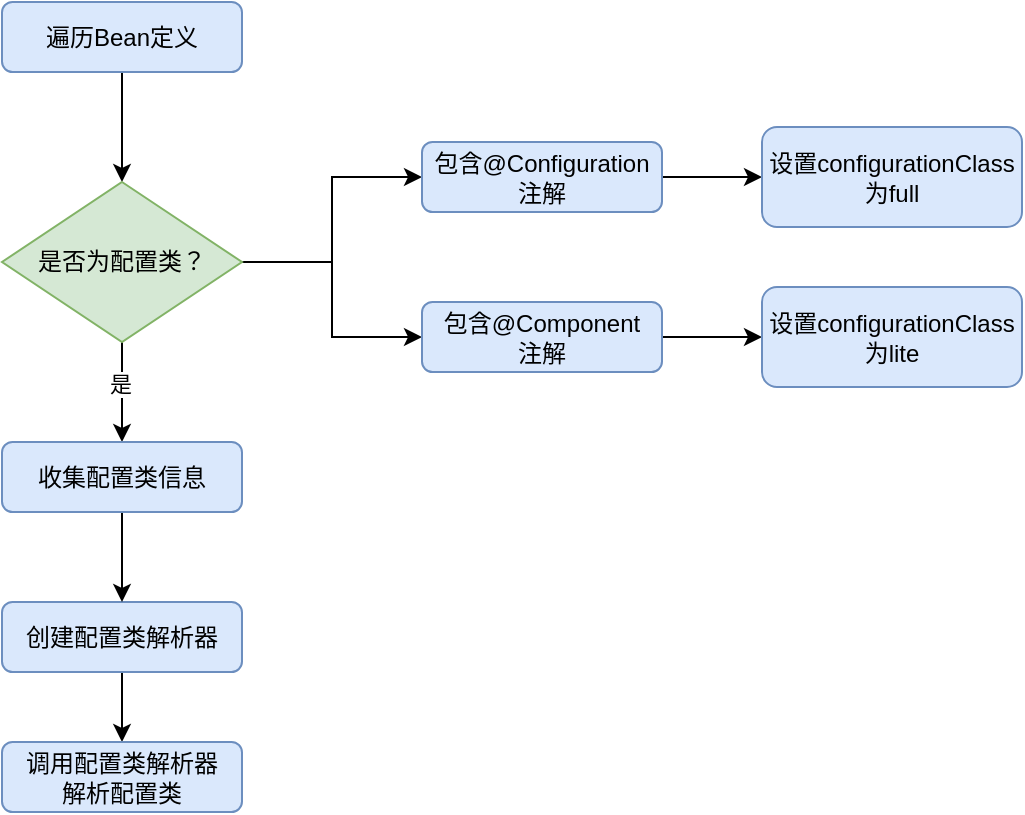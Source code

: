 <mxfile version="16.1.2" type="device" pages="4"><diagram id="br3nsMJGTnJtaC6n1hl5" name="配置类处理器"><mxGraphModel dx="1106" dy="852" grid="1" gridSize="10" guides="1" tooltips="1" connect="1" arrows="1" fold="1" page="1" pageScale="1" pageWidth="827" pageHeight="1169" math="0" shadow="0"><root><mxCell id="0"/><mxCell id="1" parent="0"/><mxCell id="GgrABkeljN6ijg2YVbBm-7" style="edgeStyle=orthogonalEdgeStyle;rounded=0;orthogonalLoop=1;jettySize=auto;html=1;exitX=0.5;exitY=1;exitDx=0;exitDy=0;entryX=0.5;entryY=0;entryDx=0;entryDy=0;" edge="1" parent="1" source="GgrABkeljN6ijg2YVbBm-5" target="GgrABkeljN6ijg2YVbBm-6"><mxGeometry relative="1" as="geometry"/></mxCell><mxCell id="GgrABkeljN6ijg2YVbBm-5" value="遍历Bean定义" style="rounded=1;whiteSpace=wrap;html=1;fillColor=#dae8fc;strokeColor=#6c8ebf;" vertex="1" parent="1"><mxGeometry x="200" y="230" width="120" height="35" as="geometry"/></mxCell><mxCell id="GgrABkeljN6ijg2YVbBm-10" style="edgeStyle=orthogonalEdgeStyle;rounded=0;orthogonalLoop=1;jettySize=auto;html=1;exitX=0.5;exitY=1;exitDx=0;exitDy=0;entryX=0.5;entryY=0;entryDx=0;entryDy=0;" edge="1" parent="1" source="GgrABkeljN6ijg2YVbBm-6" target="GgrABkeljN6ijg2YVbBm-9"><mxGeometry relative="1" as="geometry"/></mxCell><mxCell id="GgrABkeljN6ijg2YVbBm-12" value="是" style="edgeLabel;html=1;align=center;verticalAlign=middle;resizable=0;points=[];" vertex="1" connectable="0" parent="GgrABkeljN6ijg2YVbBm-10"><mxGeometry x="-0.16" y="-1" relative="1" as="geometry"><mxPoint as="offset"/></mxGeometry></mxCell><mxCell id="GgrABkeljN6ijg2YVbBm-13" style="edgeStyle=orthogonalEdgeStyle;rounded=0;orthogonalLoop=1;jettySize=auto;html=1;exitX=1;exitY=0.5;exitDx=0;exitDy=0;entryX=0;entryY=0.5;entryDx=0;entryDy=0;" edge="1" parent="1" source="GgrABkeljN6ijg2YVbBm-6" target="GgrABkeljN6ijg2YVbBm-19"><mxGeometry relative="1" as="geometry"><mxPoint x="390" y="360" as="targetPoint"/></mxGeometry></mxCell><mxCell id="GgrABkeljN6ijg2YVbBm-20" style="edgeStyle=orthogonalEdgeStyle;rounded=0;orthogonalLoop=1;jettySize=auto;html=1;exitX=1;exitY=0.5;exitDx=0;exitDy=0;entryX=0;entryY=0.5;entryDx=0;entryDy=0;" edge="1" parent="1" source="GgrABkeljN6ijg2YVbBm-6" target="GgrABkeljN6ijg2YVbBm-17"><mxGeometry relative="1" as="geometry"/></mxCell><mxCell id="GgrABkeljN6ijg2YVbBm-6" value="是否为配置类？" style="rhombus;whiteSpace=wrap;html=1;fillColor=#d5e8d4;strokeColor=#82b366;" vertex="1" parent="1"><mxGeometry x="200" y="320" width="120" height="80" as="geometry"/></mxCell><mxCell id="Jji2H1DVmuzodYVEqPCD-4" style="edgeStyle=orthogonalEdgeStyle;rounded=0;orthogonalLoop=1;jettySize=auto;html=1;exitX=0.5;exitY=1;exitDx=0;exitDy=0;" edge="1" parent="1" source="GgrABkeljN6ijg2YVbBm-8" target="Jji2H1DVmuzodYVEqPCD-3"><mxGeometry relative="1" as="geometry"/></mxCell><mxCell id="GgrABkeljN6ijg2YVbBm-8" value="创建配置类解析器" style="rounded=1;whiteSpace=wrap;html=1;fillColor=#dae8fc;strokeColor=#6c8ebf;" vertex="1" parent="1"><mxGeometry x="200" y="530" width="120" height="35" as="geometry"/></mxCell><mxCell id="GgrABkeljN6ijg2YVbBm-11" style="edgeStyle=orthogonalEdgeStyle;rounded=0;orthogonalLoop=1;jettySize=auto;html=1;exitX=0.5;exitY=1;exitDx=0;exitDy=0;" edge="1" parent="1" source="GgrABkeljN6ijg2YVbBm-9" target="GgrABkeljN6ijg2YVbBm-8"><mxGeometry relative="1" as="geometry"/></mxCell><mxCell id="GgrABkeljN6ijg2YVbBm-9" value="收集配置类信息" style="rounded=1;whiteSpace=wrap;html=1;fillColor=#dae8fc;strokeColor=#6c8ebf;" vertex="1" parent="1"><mxGeometry x="200" y="450" width="120" height="35" as="geometry"/></mxCell><mxCell id="GgrABkeljN6ijg2YVbBm-22" style="edgeStyle=orthogonalEdgeStyle;rounded=0;orthogonalLoop=1;jettySize=auto;html=1;exitX=1;exitY=0.5;exitDx=0;exitDy=0;entryX=0;entryY=0.5;entryDx=0;entryDy=0;" edge="1" parent="1" source="GgrABkeljN6ijg2YVbBm-17" target="GgrABkeljN6ijg2YVbBm-21"><mxGeometry relative="1" as="geometry"/></mxCell><mxCell id="GgrABkeljN6ijg2YVbBm-17" value="包含@Configuration注解" style="rounded=1;whiteSpace=wrap;html=1;fillColor=#dae8fc;strokeColor=#6c8ebf;" vertex="1" parent="1"><mxGeometry x="410" y="300" width="120" height="35" as="geometry"/></mxCell><mxCell id="GgrABkeljN6ijg2YVbBm-24" style="edgeStyle=orthogonalEdgeStyle;rounded=0;orthogonalLoop=1;jettySize=auto;html=1;exitX=1;exitY=0.5;exitDx=0;exitDy=0;entryX=0;entryY=0.5;entryDx=0;entryDy=0;" edge="1" parent="1" source="GgrABkeljN6ijg2YVbBm-19" target="GgrABkeljN6ijg2YVbBm-23"><mxGeometry relative="1" as="geometry"/></mxCell><mxCell id="GgrABkeljN6ijg2YVbBm-19" value="包含@Component&lt;br&gt;注解" style="rounded=1;whiteSpace=wrap;html=1;fillColor=#dae8fc;strokeColor=#6c8ebf;" vertex="1" parent="1"><mxGeometry x="410" y="380" width="120" height="35" as="geometry"/></mxCell><mxCell id="GgrABkeljN6ijg2YVbBm-21" value="设置configurationClass为full" style="rounded=1;whiteSpace=wrap;html=1;fillColor=#dae8fc;strokeColor=#6c8ebf;" vertex="1" parent="1"><mxGeometry x="580" y="292.5" width="130" height="50" as="geometry"/></mxCell><mxCell id="GgrABkeljN6ijg2YVbBm-23" value="设置configurationClass为lite" style="rounded=1;whiteSpace=wrap;html=1;fillColor=#dae8fc;strokeColor=#6c8ebf;" vertex="1" parent="1"><mxGeometry x="580" y="372.5" width="130" height="50" as="geometry"/></mxCell><mxCell id="Jji2H1DVmuzodYVEqPCD-3" value="调用配置类解析器&lt;br&gt;解析配置类" style="rounded=1;whiteSpace=wrap;html=1;fillColor=#dae8fc;strokeColor=#6c8ebf;" vertex="1" parent="1"><mxGeometry x="200" y="600" width="120" height="35" as="geometry"/></mxCell></root></mxGraphModel></diagram><diagram id="w5ddHeTT-Ap6Zf4aIC-x" name="配置类解析器"><mxGraphModel dx="1106" dy="852" grid="1" gridSize="10" guides="1" tooltips="1" connect="1" arrows="1" fold="1" page="1" pageScale="1" pageWidth="827" pageHeight="1169" math="0" shadow="0"><root><mxCell id="GXLhdnxUHi7r-mrUCkFe-0"/><mxCell id="GXLhdnxUHi7r-mrUCkFe-1" parent="GXLhdnxUHi7r-mrUCkFe-0"/><mxCell id="yXRd40JRo56qySUwkgqe-5" style="edgeStyle=orthogonalEdgeStyle;rounded=0;orthogonalLoop=1;jettySize=auto;html=1;exitX=0;exitY=0.5;exitDx=0;exitDy=0;" edge="1" parent="GXLhdnxUHi7r-mrUCkFe-1" source="yXRd40JRo56qySUwkgqe-0" target="yXRd40JRo56qySUwkgqe-3"><mxGeometry relative="1" as="geometry"/></mxCell><mxCell id="yXRd40JRo56qySUwkgqe-6" value="是" style="edgeLabel;html=1;align=center;verticalAlign=middle;resizable=0;points=[];" vertex="1" connectable="0" parent="yXRd40JRo56qySUwkgqe-5"><mxGeometry x="-0.114" y="-1" relative="1" as="geometry"><mxPoint as="offset"/></mxGeometry></mxCell><mxCell id="yXRd40JRo56qySUwkgqe-9" style="edgeStyle=orthogonalEdgeStyle;rounded=0;orthogonalLoop=1;jettySize=auto;html=1;exitX=0.5;exitY=1;exitDx=0;exitDy=0;entryX=0.5;entryY=0;entryDx=0;entryDy=0;" edge="1" parent="GXLhdnxUHi7r-mrUCkFe-1" source="yXRd40JRo56qySUwkgqe-0" target="yXRd40JRo56qySUwkgqe-7"><mxGeometry relative="1" as="geometry"/></mxCell><mxCell id="yXRd40JRo56qySUwkgqe-2" style="edgeStyle=orthogonalEdgeStyle;rounded=0;orthogonalLoop=1;jettySize=auto;html=1;exitX=0.5;exitY=1;exitDx=0;exitDy=0;entryX=0.5;entryY=0;entryDx=0;entryDy=0;" edge="1" parent="GXLhdnxUHi7r-mrUCkFe-1" source="yXRd40JRo56qySUwkgqe-1" target="yXRd40JRo56qySUwkgqe-0"><mxGeometry relative="1" as="geometry"/></mxCell><mxCell id="yXRd40JRo56qySUwkgqe-1" value="解析配置类" style="rounded=1;whiteSpace=wrap;html=1;fillColor=#dae8fc;strokeColor=#6c8ebf;" vertex="1" parent="GXLhdnxUHi7r-mrUCkFe-1"><mxGeometry x="220" y="400" width="120" height="35" as="geometry"/></mxCell><mxCell id="yXRd40JRo56qySUwkgqe-3" value="结束" style="ellipse;whiteSpace=wrap;html=1;fillColor=#fff2cc;strokeColor=#d6b656;" vertex="1" parent="GXLhdnxUHi7r-mrUCkFe-1"><mxGeometry x="110" y="485" width="50" height="50" as="geometry"/></mxCell><mxCell id="yXRd40JRo56qySUwkgqe-10" style="edgeStyle=orthogonalEdgeStyle;rounded=0;orthogonalLoop=1;jettySize=auto;html=1;exitX=1;exitY=0.5;exitDx=0;exitDy=0;" edge="1" parent="GXLhdnxUHi7r-mrUCkFe-1" source="yXRd40JRo56qySUwkgqe-7" target="yXRd40JRo56qySUwkgqe-11"><mxGeometry relative="1" as="geometry"><mxPoint x="410" y="608" as="targetPoint"/></mxGeometry></mxCell><mxCell id="uItFUsD5YoMyTdBZ9-9u-8" style="edgeStyle=orthogonalEdgeStyle;rounded=0;orthogonalLoop=1;jettySize=auto;html=1;exitX=0.5;exitY=1;exitDx=0;exitDy=0;entryX=0.5;entryY=0;entryDx=0;entryDy=0;" edge="1" parent="GXLhdnxUHi7r-mrUCkFe-1" source="yXRd40JRo56qySUwkgqe-7" target="uItFUsD5YoMyTdBZ9-9u-7"><mxGeometry relative="1" as="geometry"/></mxCell><mxCell id="yXRd40JRo56qySUwkgqe-7" value="解析内部类" style="rounded=1;whiteSpace=wrap;html=1;fillColor=#dae8fc;strokeColor=#6c8ebf;" vertex="1" parent="GXLhdnxUHi7r-mrUCkFe-1"><mxGeometry x="220" y="590" width="120" height="35" as="geometry"/></mxCell><mxCell id="yXRd40JRo56qySUwkgqe-0" value="判断该类是否应该跳过解析" style="rhombus;whiteSpace=wrap;html=1;fillColor=#d5e8d4;strokeColor=#82b366;" vertex="1" parent="GXLhdnxUHi7r-mrUCkFe-1"><mxGeometry x="230" y="470" width="100" height="80" as="geometry"/></mxCell><mxCell id="uItFUsD5YoMyTdBZ9-9u-2" value="否" style="edgeStyle=orthogonalEdgeStyle;rounded=0;orthogonalLoop=1;jettySize=auto;html=1;exitX=1;exitY=0.5;exitDx=0;exitDy=0;" edge="1" parent="GXLhdnxUHi7r-mrUCkFe-1" source="yXRd40JRo56qySUwkgqe-11" target="uItFUsD5YoMyTdBZ9-9u-1"><mxGeometry relative="1" as="geometry"/></mxCell><mxCell id="uItFUsD5YoMyTdBZ9-9u-5" style="edgeStyle=orthogonalEdgeStyle;rounded=0;orthogonalLoop=1;jettySize=auto;html=1;exitX=0.5;exitY=0;exitDx=0;exitDy=0;entryX=1;entryY=0.5;entryDx=0;entryDy=0;" edge="1" parent="GXLhdnxUHi7r-mrUCkFe-1" source="yXRd40JRo56qySUwkgqe-11" target="yXRd40JRo56qySUwkgqe-1"><mxGeometry relative="1" as="geometry"/></mxCell><mxCell id="uItFUsD5YoMyTdBZ9-9u-6" value="是" style="edgeLabel;html=1;align=center;verticalAlign=middle;resizable=0;points=[];" vertex="1" connectable="0" parent="uItFUsD5YoMyTdBZ9-9u-5"><mxGeometry x="-0.493" y="1" relative="1" as="geometry"><mxPoint as="offset"/></mxGeometry></mxCell><mxCell id="yXRd40JRo56qySUwkgqe-11" value="判断内部类是否为配置类" style="rhombus;whiteSpace=wrap;html=1;fillColor=#d5e8d4;strokeColor=#82b366;" vertex="1" parent="GXLhdnxUHi7r-mrUCkFe-1"><mxGeometry x="410" y="567.5" width="100" height="80" as="geometry"/></mxCell><mxCell id="uItFUsD5YoMyTdBZ9-9u-1" value="结束" style="ellipse;whiteSpace=wrap;html=1;fillColor=#fff2cc;strokeColor=#d6b656;" vertex="1" parent="GXLhdnxUHi7r-mrUCkFe-1"><mxGeometry x="570" y="582.5" width="50" height="50" as="geometry"/></mxCell><mxCell id="uItFUsD5YoMyTdBZ9-9u-10" style="edgeStyle=orthogonalEdgeStyle;rounded=0;orthogonalLoop=1;jettySize=auto;html=1;exitX=1;exitY=0.5;exitDx=0;exitDy=0;entryX=0;entryY=0.5;entryDx=0;entryDy=0;" edge="1" parent="GXLhdnxUHi7r-mrUCkFe-1" source="uItFUsD5YoMyTdBZ9-9u-7" target="uItFUsD5YoMyTdBZ9-9u-9"><mxGeometry relative="1" as="geometry"/></mxCell><mxCell id="uItFUsD5YoMyTdBZ9-9u-20" style="edgeStyle=orthogonalEdgeStyle;rounded=0;orthogonalLoop=1;jettySize=auto;html=1;exitX=0.5;exitY=1;exitDx=0;exitDy=0;entryX=0.5;entryY=0;entryDx=0;entryDy=0;" edge="1" parent="GXLhdnxUHi7r-mrUCkFe-1" source="uItFUsD5YoMyTdBZ9-9u-7" target="uItFUsD5YoMyTdBZ9-9u-18"><mxGeometry relative="1" as="geometry"/></mxCell><mxCell id="uItFUsD5YoMyTdBZ9-9u-7" value="解析ComponentScan注解" style="rounded=1;whiteSpace=wrap;html=1;fillColor=#dae8fc;strokeColor=#6c8ebf;" vertex="1" parent="GXLhdnxUHi7r-mrUCkFe-1"><mxGeometry x="220" y="740" width="120" height="35" as="geometry"/></mxCell><mxCell id="uItFUsD5YoMyTdBZ9-9u-12" style="edgeStyle=orthogonalEdgeStyle;rounded=0;orthogonalLoop=1;jettySize=auto;html=1;exitX=1;exitY=0.5;exitDx=0;exitDy=0;entryX=0;entryY=0.5;entryDx=0;entryDy=0;" edge="1" parent="GXLhdnxUHi7r-mrUCkFe-1" source="uItFUsD5YoMyTdBZ9-9u-9" target="uItFUsD5YoMyTdBZ9-9u-11"><mxGeometry relative="1" as="geometry"/></mxCell><mxCell id="uItFUsD5YoMyTdBZ9-9u-9" value="使用componentScanParser进行解析" style="rounded=1;whiteSpace=wrap;html=1;fillColor=#dae8fc;strokeColor=#6c8ebf;" vertex="1" parent="GXLhdnxUHi7r-mrUCkFe-1"><mxGeometry x="414" y="737.5" width="200" height="40" as="geometry"/></mxCell><mxCell id="uItFUsD5YoMyTdBZ9-9u-14" style="edgeStyle=orthogonalEdgeStyle;rounded=0;orthogonalLoop=1;jettySize=auto;html=1;exitX=0.5;exitY=1;exitDx=0;exitDy=0;" edge="1" parent="GXLhdnxUHi7r-mrUCkFe-1" source="uItFUsD5YoMyTdBZ9-9u-11" target="uItFUsD5YoMyTdBZ9-9u-13"><mxGeometry relative="1" as="geometry"/></mxCell><mxCell id="uItFUsD5YoMyTdBZ9-9u-15" value="否" style="edgeLabel;html=1;align=center;verticalAlign=middle;resizable=0;points=[];" vertex="1" connectable="0" parent="uItFUsD5YoMyTdBZ9-9u-14"><mxGeometry x="-0.067" relative="1" as="geometry"><mxPoint y="1" as="offset"/></mxGeometry></mxCell><mxCell id="uItFUsD5YoMyTdBZ9-9u-16" style="edgeStyle=orthogonalEdgeStyle;rounded=0;orthogonalLoop=1;jettySize=auto;html=1;exitX=0.5;exitY=0;exitDx=0;exitDy=0;entryX=1;entryY=0.5;entryDx=0;entryDy=0;" edge="1" parent="GXLhdnxUHi7r-mrUCkFe-1" source="uItFUsD5YoMyTdBZ9-9u-11" target="yXRd40JRo56qySUwkgqe-1"><mxGeometry relative="1" as="geometry"/></mxCell><mxCell id="uItFUsD5YoMyTdBZ9-9u-17" value="是" style="edgeLabel;html=1;align=center;verticalAlign=middle;resizable=0;points=[];" vertex="1" connectable="0" parent="uItFUsD5YoMyTdBZ9-9u-16"><mxGeometry x="-0.454" y="2" relative="1" as="geometry"><mxPoint y="1" as="offset"/></mxGeometry></mxCell><mxCell id="uItFUsD5YoMyTdBZ9-9u-11" value="得到的BeanDefiniton是否为配置类" style="rhombus;whiteSpace=wrap;html=1;fillColor=#d5e8d4;strokeColor=#82b366;" vertex="1" parent="GXLhdnxUHi7r-mrUCkFe-1"><mxGeometry x="670" y="717.5" width="100" height="80" as="geometry"/></mxCell><mxCell id="uItFUsD5YoMyTdBZ9-9u-13" value="结束" style="ellipse;whiteSpace=wrap;html=1;fillColor=#fff2cc;strokeColor=#d6b656;direction=south;" vertex="1" parent="GXLhdnxUHi7r-mrUCkFe-1"><mxGeometry x="695" y="850" width="50" height="50" as="geometry"/></mxCell><mxCell id="uItFUsD5YoMyTdBZ9-9u-21" style="edgeStyle=orthogonalEdgeStyle;rounded=0;orthogonalLoop=1;jettySize=auto;html=1;exitX=0.5;exitY=1;exitDx=0;exitDy=0;entryX=0.5;entryY=0;entryDx=0;entryDy=0;" edge="1" parent="GXLhdnxUHi7r-mrUCkFe-1" source="uItFUsD5YoMyTdBZ9-9u-18" target="uItFUsD5YoMyTdBZ9-9u-19"><mxGeometry relative="1" as="geometry"/></mxCell><mxCell id="uItFUsD5YoMyTdBZ9-9u-18" value="解析@Import注解" style="rounded=1;whiteSpace=wrap;html=1;fillColor=#dae8fc;strokeColor=#6c8ebf;" vertex="1" parent="GXLhdnxUHi7r-mrUCkFe-1"><mxGeometry x="220" y="830" width="120" height="35" as="geometry"/></mxCell><mxCell id="uItFUsD5YoMyTdBZ9-9u-19" value="解析@Bean注解" style="rounded=1;whiteSpace=wrap;html=1;fillColor=#dae8fc;strokeColor=#6c8ebf;" vertex="1" parent="GXLhdnxUHi7r-mrUCkFe-1"><mxGeometry x="220" y="910" width="120" height="35" as="geometry"/></mxCell></root></mxGraphModel></diagram><diagram id="tktjRxEP2xe4Cb-C2ZbJ" name="ComponentScan注解解析器"><mxGraphModel dx="1106" dy="852" grid="1" gridSize="10" guides="1" tooltips="1" connect="1" arrows="1" fold="1" page="1" pageScale="1" pageWidth="827" pageHeight="1169" math="0" shadow="0"><root><mxCell id="0-WWluSPq3JSB68J0dMI-0"/><mxCell id="0-WWluSPq3JSB68J0dMI-1" parent="0-WWluSPq3JSB68J0dMI-0"/><mxCell id="0-WWluSPq3JSB68J0dMI-4" style="edgeStyle=orthogonalEdgeStyle;rounded=0;orthogonalLoop=1;jettySize=auto;html=1;exitX=0.5;exitY=1;exitDx=0;exitDy=0;entryX=0.5;entryY=0;entryDx=0;entryDy=0;" edge="1" parent="0-WWluSPq3JSB68J0dMI-1" source="0-WWluSPq3JSB68J0dMI-2" target="0-WWluSPq3JSB68J0dMI-3"><mxGeometry relative="1" as="geometry"/></mxCell><mxCell id="0-WWluSPq3JSB68J0dMI-2" value="Bean定义扫描器" style="rounded=1;whiteSpace=wrap;html=1;fillColor=#dae8fc;strokeColor=#6c8ebf;" vertex="1" parent="0-WWluSPq3JSB68J0dMI-1"><mxGeometry x="350" y="130" width="120" height="35" as="geometry"/></mxCell><mxCell id="0-WWluSPq3JSB68J0dMI-5" style="edgeStyle=orthogonalEdgeStyle;rounded=0;orthogonalLoop=1;jettySize=auto;html=1;exitX=0;exitY=0.5;exitDx=0;exitDy=0;entryX=1;entryY=0.5;entryDx=0;entryDy=0;" edge="1" parent="0-WWluSPq3JSB68J0dMI-1" source="0-WWluSPq3JSB68J0dMI-3" target="0-WWluSPq3JSB68J0dMI-6"><mxGeometry relative="1" as="geometry"><mxPoint x="290" y="238" as="targetPoint"/></mxGeometry></mxCell><mxCell id="0-WWluSPq3JSB68J0dMI-15" style="edgeStyle=orthogonalEdgeStyle;rounded=0;orthogonalLoop=1;jettySize=auto;html=1;exitX=0.5;exitY=1;exitDx=0;exitDy=0;" edge="1" parent="0-WWluSPq3JSB68J0dMI-1" source="0-WWluSPq3JSB68J0dMI-3" target="0-WWluSPq3JSB68J0dMI-14"><mxGeometry relative="1" as="geometry"/></mxCell><mxCell id="0-WWluSPq3JSB68J0dMI-3" value="提取注解信息" style="rounded=1;whiteSpace=wrap;html=1;fillColor=#dae8fc;strokeColor=#6c8ebf;" vertex="1" parent="0-WWluSPq3JSB68J0dMI-1"><mxGeometry x="350" y="220" width="120" height="35" as="geometry"/></mxCell><mxCell id="0-WWluSPq3JSB68J0dMI-6" value="" style="whiteSpace=wrap;html=1;fillColor=#dae8fc;connectable=1;recursiveResize=1;imageAspect=1;rotatable=1;allowArrows=1;autosize=0;rounded=1;glass=0;strokeColor=#6c8ebf;sketch=0;shadow=0;" vertex="1" parent="0-WWluSPq3JSB68J0dMI-1"><mxGeometry x="90" y="153.12" width="208.75" height="168.75" as="geometry"/></mxCell><mxCell id="0-WWluSPq3JSB68J0dMI-8" value="scopedProxy" style="rounded=1;whiteSpace=wrap;html=1;fillColor=#f8cecc;strokeColor=#b85450;" vertex="1" parent="0-WWluSPq3JSB68J0dMI-1"><mxGeometry x="200" y="172.49" width="80" height="30" as="geometry"/></mxCell><mxCell id="0-WWluSPq3JSB68J0dMI-9" value="basePackages" style="rounded=1;whiteSpace=wrap;html=1;fillColor=#f8cecc;strokeColor=#b85450;" vertex="1" parent="0-WWluSPq3JSB68J0dMI-1"><mxGeometry x="100" y="172.49" width="90" height="30" as="geometry"/></mxCell><mxCell id="0-WWluSPq3JSB68J0dMI-10" value="includeFilters" style="rounded=1;whiteSpace=wrap;html=1;fillColor=#f8cecc;strokeColor=#b85450;" vertex="1" parent="0-WWluSPq3JSB68J0dMI-1"><mxGeometry x="100" y="222.49" width="90" height="30" as="geometry"/></mxCell><mxCell id="0-WWluSPq3JSB68J0dMI-11" value="excludeFilters" style="rounded=1;whiteSpace=wrap;html=1;fillColor=#f8cecc;strokeColor=#b85450;" vertex="1" parent="0-WWluSPq3JSB68J0dMI-1"><mxGeometry x="195" y="222.49" width="90" height="30" as="geometry"/></mxCell><mxCell id="0-WWluSPq3JSB68J0dMI-12" value="lazyInit" style="rounded=1;whiteSpace=wrap;html=1;fillColor=#f8cecc;strokeColor=#b85450;" vertex="1" parent="0-WWluSPq3JSB68J0dMI-1"><mxGeometry x="100" y="272.49" width="80" height="30" as="geometry"/></mxCell><mxCell id="0-WWluSPq3JSB68J0dMI-17" style="edgeStyle=orthogonalEdgeStyle;rounded=0;orthogonalLoop=1;jettySize=auto;html=1;exitX=0.5;exitY=1;exitDx=0;exitDy=0;entryX=0.5;entryY=0;entryDx=0;entryDy=0;" edge="1" parent="0-WWluSPq3JSB68J0dMI-1" source="0-WWluSPq3JSB68J0dMI-14" target="0LESNtoBhEsUHyFxOU12-0"><mxGeometry relative="1" as="geometry"><mxPoint x="410" y="410" as="targetPoint"/></mxGeometry></mxCell><mxCell id="0-WWluSPq3JSB68J0dMI-14" value="将注解信息配置到扫描器中" style="rounded=1;whiteSpace=wrap;html=1;fillColor=#dae8fc;strokeColor=#6c8ebf;" vertex="1" parent="0-WWluSPq3JSB68J0dMI-1"><mxGeometry x="335" y="321.87" width="150" height="35" as="geometry"/></mxCell><mxCell id="0-WWluSPq3JSB68J0dMI-16" value="调用扫描器" style="rounded=1;whiteSpace=wrap;html=1;fillColor=#dae8fc;strokeColor=#6c8ebf;" vertex="1" parent="0-WWluSPq3JSB68J0dMI-1"><mxGeometry x="347.5" y="480" width="125" height="35" as="geometry"/></mxCell><mxCell id="0LESNtoBhEsUHyFxOU12-1" style="edgeStyle=orthogonalEdgeStyle;rounded=0;orthogonalLoop=1;jettySize=auto;html=1;exitX=0.5;exitY=1;exitDx=0;exitDy=0;entryX=0.5;entryY=0;entryDx=0;entryDy=0;" edge="1" parent="0-WWluSPq3JSB68J0dMI-1" source="0LESNtoBhEsUHyFxOU12-0" target="0-WWluSPq3JSB68J0dMI-16"><mxGeometry relative="1" as="geometry"/></mxCell><mxCell id="0LESNtoBhEsUHyFxOU12-0" value="添加一个默认的excludeFilter和includeFilter" style="rounded=1;whiteSpace=wrap;html=1;fillColor=#dae8fc;strokeColor=#6c8ebf;" vertex="1" parent="0-WWluSPq3JSB68J0dMI-1"><mxGeometry x="292.5" y="410" width="235" height="35" as="geometry"/></mxCell></root></mxGraphModel></diagram><diagram id="aaRJY8-CfXI-fevendwu" name="Bean定义扫描器"><mxGraphModel dx="1106" dy="852" grid="1" gridSize="10" guides="1" tooltips="1" connect="1" arrows="1" fold="1" page="1" pageScale="1" pageWidth="827" pageHeight="1169" math="0" shadow="0"><root><mxCell id="4eEGXmrLkP38rU4YEsUc-0"/><mxCell id="4eEGXmrLkP38rU4YEsUc-1" parent="4eEGXmrLkP38rU4YEsUc-0"/><mxCell id="4eEGXmrLkP38rU4YEsUc-6" style="edgeStyle=orthogonalEdgeStyle;rounded=0;orthogonalLoop=1;jettySize=auto;html=1;exitX=0.5;exitY=1;exitDx=0;exitDy=0;entryX=0.5;entryY=0;entryDx=0;entryDy=0;" edge="1" parent="4eEGXmrLkP38rU4YEsUc-1" source="4eEGXmrLkP38rU4YEsUc-2" target="4eEGXmrLkP38rU4YEsUc-3"><mxGeometry relative="1" as="geometry"/></mxCell><mxCell id="4eEGXmrLkP38rU4YEsUc-12" style="edgeStyle=orthogonalEdgeStyle;rounded=0;orthogonalLoop=1;jettySize=auto;html=1;exitX=1;exitY=0.5;exitDx=0;exitDy=0;" edge="1" parent="4eEGXmrLkP38rU4YEsUc-1" source="4eEGXmrLkP38rU4YEsUc-2" target="4eEGXmrLkP38rU4YEsUc-10"><mxGeometry relative="1" as="geometry"/></mxCell><mxCell id="4eEGXmrLkP38rU4YEsUc-2" value="找到所有候选的beanDefinition" style="rounded=1;whiteSpace=wrap;html=1;fillColor=#dae8fc;strokeColor=#6c8ebf;shadow=0;glass=0;sketch=0;" vertex="1" parent="4eEGXmrLkP38rU4YEsUc-1"><mxGeometry x="220" y="160" width="180" height="35" as="geometry"/></mxCell><mxCell id="4eEGXmrLkP38rU4YEsUc-7" style="edgeStyle=orthogonalEdgeStyle;rounded=0;orthogonalLoop=1;jettySize=auto;html=1;exitX=0.5;exitY=1;exitDx=0;exitDy=0;entryX=0.5;entryY=0;entryDx=0;entryDy=0;" edge="1" parent="4eEGXmrLkP38rU4YEsUc-1" source="4eEGXmrLkP38rU4YEsUc-3" target="4eEGXmrLkP38rU4YEsUc-4"><mxGeometry relative="1" as="geometry"/></mxCell><mxCell id="4eEGXmrLkP38rU4YEsUc-3" value="遍历beanDefiniton列表" style="rounded=1;whiteSpace=wrap;html=1;fillColor=#dae8fc;strokeColor=#6c8ebf;shadow=0;glass=0;sketch=0;" vertex="1" parent="4eEGXmrLkP38rU4YEsUc-1"><mxGeometry x="245" y="230" width="130" height="35" as="geometry"/></mxCell><mxCell id="4eEGXmrLkP38rU4YEsUc-8" style="edgeStyle=orthogonalEdgeStyle;rounded=0;orthogonalLoop=1;jettySize=auto;html=1;exitX=0.5;exitY=1;exitDx=0;exitDy=0;" edge="1" parent="4eEGXmrLkP38rU4YEsUc-1" source="4eEGXmrLkP38rU4YEsUc-4" target="4eEGXmrLkP38rU4YEsUc-5"><mxGeometry relative="1" as="geometry"/></mxCell><mxCell id="ydLVybM_nBr8zEgMQ8h2-0" style="edgeStyle=orthogonalEdgeStyle;rounded=0;orthogonalLoop=1;jettySize=auto;html=1;exitX=0;exitY=0.5;exitDx=0;exitDy=0;entryX=1;entryY=0.5;entryDx=0;entryDy=0;" edge="1" parent="4eEGXmrLkP38rU4YEsUc-1" source="4eEGXmrLkP38rU4YEsUc-4" target="ydLVybM_nBr8zEgMQ8h2-1"><mxGeometry relative="1" as="geometry"><mxPoint x="150" y="328" as="targetPoint"/></mxGeometry></mxCell><mxCell id="4eEGXmrLkP38rU4YEsUc-4" value="设置属性" style="rounded=1;whiteSpace=wrap;html=1;fillColor=#dae8fc;strokeColor=#6c8ebf;shadow=0;glass=0;sketch=0;" vertex="1" parent="4eEGXmrLkP38rU4YEsUc-1"><mxGeometry x="262.5" y="310" width="95" height="35" as="geometry"/></mxCell><mxCell id="ydLVybM_nBr8zEgMQ8h2-7" style="edgeStyle=orthogonalEdgeStyle;rounded=0;orthogonalLoop=1;jettySize=auto;html=1;exitX=0.5;exitY=1;exitDx=0;exitDy=0;" edge="1" parent="4eEGXmrLkP38rU4YEsUc-1" source="4eEGXmrLkP38rU4YEsUc-5" target="ydLVybM_nBr8zEgMQ8h2-6"><mxGeometry relative="1" as="geometry"/></mxCell><mxCell id="4eEGXmrLkP38rU4YEsUc-5" value="将beanDefinition注册到容器中" style="rounded=1;whiteSpace=wrap;html=1;fillColor=#dae8fc;strokeColor=#6c8ebf;shadow=0;glass=0;sketch=0;" vertex="1" parent="4eEGXmrLkP38rU4YEsUc-1"><mxGeometry x="223.75" y="390" width="172.5" height="35" as="geometry"/></mxCell><mxCell id="4eEGXmrLkP38rU4YEsUc-16" style="edgeStyle=orthogonalEdgeStyle;rounded=0;orthogonalLoop=1;jettySize=auto;html=1;exitX=0.5;exitY=1;exitDx=0;exitDy=0;entryX=0.5;entryY=0;entryDx=0;entryDy=0;" edge="1" parent="4eEGXmrLkP38rU4YEsUc-1" source="4eEGXmrLkP38rU4YEsUc-10" target="4eEGXmrLkP38rU4YEsUc-15"><mxGeometry relative="1" as="geometry"/></mxCell><mxCell id="4eEGXmrLkP38rU4YEsUc-10" value="获取到包路径下的所有资源文件" style="rounded=1;whiteSpace=wrap;html=1;fillColor=#dae8fc;strokeColor=#6c8ebf;shadow=0;glass=0;sketch=0;" vertex="1" parent="4eEGXmrLkP38rU4YEsUc-1"><mxGeometry x="470" y="160" width="180" height="35" as="geometry"/></mxCell><mxCell id="4eEGXmrLkP38rU4YEsUc-14" style="edgeStyle=orthogonalEdgeStyle;rounded=0;orthogonalLoop=1;jettySize=auto;html=1;exitX=0.5;exitY=1;exitDx=0;exitDy=0;entryX=0.5;entryY=0;entryDx=0;entryDy=0;" edge="1" parent="4eEGXmrLkP38rU4YEsUc-1" source="4eEGXmrLkP38rU4YEsUc-13" target="4eEGXmrLkP38rU4YEsUc-2"><mxGeometry relative="1" as="geometry"/></mxCell><mxCell id="4eEGXmrLkP38rU4YEsUc-13" value="开始扫描" style="rounded=1;whiteSpace=wrap;html=1;fillColor=#dae8fc;strokeColor=#6c8ebf;shadow=0;glass=0;sketch=0;" vertex="1" parent="4eEGXmrLkP38rU4YEsUc-1"><mxGeometry x="250" y="70" width="120" height="35" as="geometry"/></mxCell><mxCell id="4eEGXmrLkP38rU4YEsUc-19" style="edgeStyle=orthogonalEdgeStyle;rounded=0;orthogonalLoop=1;jettySize=auto;html=1;exitX=0.5;exitY=1;exitDx=0;exitDy=0;entryX=0.5;entryY=0;entryDx=0;entryDy=0;" edge="1" parent="4eEGXmrLkP38rU4YEsUc-1" source="4eEGXmrLkP38rU4YEsUc-15" target="4eEGXmrLkP38rU4YEsUc-18"><mxGeometry relative="1" as="geometry"/></mxCell><mxCell id="4eEGXmrLkP38rU4YEsUc-15" value="解析class文件" style="rounded=1;whiteSpace=wrap;html=1;fillColor=#dae8fc;strokeColor=#6c8ebf;shadow=0;glass=0;sketch=0;" vertex="1" parent="4eEGXmrLkP38rU4YEsUc-1"><mxGeometry x="500" y="230" width="120" height="35" as="geometry"/></mxCell><mxCell id="4eEGXmrLkP38rU4YEsUc-21" style="edgeStyle=orthogonalEdgeStyle;rounded=0;orthogonalLoop=1;jettySize=auto;html=1;exitX=1;exitY=0.5;exitDx=0;exitDy=0;entryX=0;entryY=0.5;entryDx=0;entryDy=0;" edge="1" parent="4eEGXmrLkP38rU4YEsUc-1" source="4eEGXmrLkP38rU4YEsUc-18" target="4eEGXmrLkP38rU4YEsUc-20"><mxGeometry relative="1" as="geometry"/></mxCell><mxCell id="4eEGXmrLkP38rU4YEsUc-22" value="否" style="edgeLabel;html=1;align=center;verticalAlign=middle;resizable=0;points=[];" vertex="1" connectable="0" parent="4eEGXmrLkP38rU4YEsUc-21"><mxGeometry x="-0.2" y="-2" relative="1" as="geometry"><mxPoint as="offset"/></mxGeometry></mxCell><mxCell id="4eEGXmrLkP38rU4YEsUc-24" style="edgeStyle=orthogonalEdgeStyle;rounded=0;orthogonalLoop=1;jettySize=auto;html=1;exitX=0.5;exitY=1;exitDx=0;exitDy=0;entryX=0.5;entryY=0;entryDx=0;entryDy=0;" edge="1" parent="4eEGXmrLkP38rU4YEsUc-1" source="4eEGXmrLkP38rU4YEsUc-18" target="4eEGXmrLkP38rU4YEsUc-23"><mxGeometry relative="1" as="geometry"/></mxCell><mxCell id="4eEGXmrLkP38rU4YEsUc-26" value="是" style="edgeLabel;html=1;align=center;verticalAlign=middle;resizable=0;points=[];" vertex="1" connectable="0" parent="4eEGXmrLkP38rU4YEsUc-24"><mxGeometry x="-0.067" y="-2" relative="1" as="geometry"><mxPoint as="offset"/></mxGeometry></mxCell><mxCell id="4eEGXmrLkP38rU4YEsUc-18" value="使用excludeFilter和includeFilter判断是否是一个合适的class" style="rhombus;whiteSpace=wrap;html=1;fillColor=#d5e8d4;strokeColor=#82b366;rounded=1;shadow=0;glass=0;sketch=0;" vertex="1" parent="4eEGXmrLkP38rU4YEsUc-1"><mxGeometry x="460" y="300" width="200" height="80" as="geometry"/></mxCell><mxCell id="4eEGXmrLkP38rU4YEsUc-20" value="结束" style="ellipse;whiteSpace=wrap;html=1;fillColor=#fff2cc;strokeColor=#d6b656;" vertex="1" parent="4eEGXmrLkP38rU4YEsUc-1"><mxGeometry x="710" y="315" width="50" height="50" as="geometry"/></mxCell><mxCell id="4eEGXmrLkP38rU4YEsUc-30" style="edgeStyle=orthogonalEdgeStyle;rounded=0;orthogonalLoop=1;jettySize=auto;html=1;exitX=0.5;exitY=1;exitDx=0;exitDy=0;" edge="1" parent="4eEGXmrLkP38rU4YEsUc-1" source="4eEGXmrLkP38rU4YEsUc-23" target="4eEGXmrLkP38rU4YEsUc-29"><mxGeometry relative="1" as="geometry"/></mxCell><mxCell id="4eEGXmrLkP38rU4YEsUc-23" value="转化为BeanDefinition" style="rounded=1;whiteSpace=wrap;html=1;fillColor=#dae8fc;strokeColor=#6c8ebf;shadow=0;glass=0;sketch=0;" vertex="1" parent="4eEGXmrLkP38rU4YEsUc-1"><mxGeometry x="485" y="425" width="150" height="35" as="geometry"/></mxCell><mxCell id="4eEGXmrLkP38rU4YEsUc-32" style="edgeStyle=orthogonalEdgeStyle;rounded=0;orthogonalLoop=1;jettySize=auto;html=1;exitX=0.5;exitY=1;exitDx=0;exitDy=0;" edge="1" parent="4eEGXmrLkP38rU4YEsUc-1" source="4eEGXmrLkP38rU4YEsUc-29" target="4eEGXmrLkP38rU4YEsUc-31"><mxGeometry relative="1" as="geometry"/></mxCell><mxCell id="4eEGXmrLkP38rU4YEsUc-29" value="添加到BeanDefinition列表中" style="rounded=1;whiteSpace=wrap;html=1;fillColor=#dae8fc;strokeColor=#6c8ebf;shadow=0;glass=0;sketch=0;" vertex="1" parent="4eEGXmrLkP38rU4YEsUc-1"><mxGeometry x="472" y="510" width="175" height="35" as="geometry"/></mxCell><mxCell id="4eEGXmrLkP38rU4YEsUc-31" value="返回" style="ellipse;whiteSpace=wrap;html=1;fillColor=#fff2cc;strokeColor=#d6b656;" vertex="1" parent="4eEGXmrLkP38rU4YEsUc-1"><mxGeometry x="534.5" y="580" width="50" height="50" as="geometry"/></mxCell><mxCell id="ydLVybM_nBr8zEgMQ8h2-3" style="edgeStyle=orthogonalEdgeStyle;rounded=0;orthogonalLoop=1;jettySize=auto;html=1;exitX=0.5;exitY=1;exitDx=0;exitDy=0;entryX=0.5;entryY=0;entryDx=0;entryDy=0;" edge="1" parent="4eEGXmrLkP38rU4YEsUc-1" source="ydLVybM_nBr8zEgMQ8h2-1" target="ydLVybM_nBr8zEgMQ8h2-2"><mxGeometry relative="1" as="geometry"/></mxCell><mxCell id="ydLVybM_nBr8zEgMQ8h2-1" value="设置懒加载" style="rounded=1;whiteSpace=wrap;html=1;fillColor=#dae8fc;strokeColor=#6c8ebf;shadow=0;glass=0;sketch=0;" vertex="1" parent="4eEGXmrLkP38rU4YEsUc-1"><mxGeometry x="70" y="310" width="100" height="35" as="geometry"/></mxCell><mxCell id="ydLVybM_nBr8zEgMQ8h2-5" style="edgeStyle=orthogonalEdgeStyle;rounded=0;orthogonalLoop=1;jettySize=auto;html=1;exitX=0.5;exitY=1;exitDx=0;exitDy=0;entryX=0.5;entryY=0;entryDx=0;entryDy=0;" edge="1" parent="4eEGXmrLkP38rU4YEsUc-1" source="ydLVybM_nBr8zEgMQ8h2-2" target="ydLVybM_nBr8zEgMQ8h2-4"><mxGeometry relative="1" as="geometry"/></mxCell><mxCell id="ydLVybM_nBr8zEgMQ8h2-2" value="设置Primary" style="rounded=1;whiteSpace=wrap;html=1;fillColor=#dae8fc;strokeColor=#6c8ebf;shadow=0;glass=0;sketch=0;" vertex="1" parent="4eEGXmrLkP38rU4YEsUc-1"><mxGeometry x="70" y="380" width="100" height="35" as="geometry"/></mxCell><mxCell id="ydLVybM_nBr8zEgMQ8h2-4" value="设置DependsOn" style="rounded=1;whiteSpace=wrap;html=1;fillColor=#dae8fc;strokeColor=#6c8ebf;shadow=0;glass=0;sketch=0;" vertex="1" parent="4eEGXmrLkP38rU4YEsUc-1"><mxGeometry x="70" y="450" width="100" height="35" as="geometry"/></mxCell><mxCell id="ydLVybM_nBr8zEgMQ8h2-6" value="返回" style="ellipse;whiteSpace=wrap;html=1;fillColor=#fff2cc;strokeColor=#d6b656;" vertex="1" parent="4eEGXmrLkP38rU4YEsUc-1"><mxGeometry x="285" y="480" width="50" height="50" as="geometry"/></mxCell></root></mxGraphModel></diagram></mxfile>